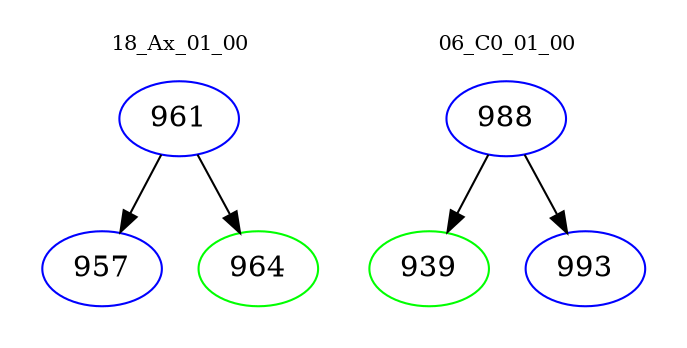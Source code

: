 digraph{
subgraph cluster_0 {
color = white
label = "18_Ax_01_00";
fontsize=10;
T0_961 [label="961", color="blue"]
T0_961 -> T0_957 [color="black"]
T0_957 [label="957", color="blue"]
T0_961 -> T0_964 [color="black"]
T0_964 [label="964", color="green"]
}
subgraph cluster_1 {
color = white
label = "06_C0_01_00";
fontsize=10;
T1_988 [label="988", color="blue"]
T1_988 -> T1_939 [color="black"]
T1_939 [label="939", color="green"]
T1_988 -> T1_993 [color="black"]
T1_993 [label="993", color="blue"]
}
}
